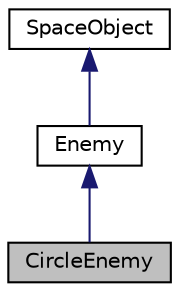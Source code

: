digraph "CircleEnemy"
{
  edge [fontname="Helvetica",fontsize="10",labelfontname="Helvetica",labelfontsize="10"];
  node [fontname="Helvetica",fontsize="10",shape=record];
  Node0 [label="CircleEnemy",height=0.2,width=0.4,color="black", fillcolor="grey75", style="filled", fontcolor="black"];
  Node1 -> Node0 [dir="back",color="midnightblue",fontsize="10",style="solid",fontname="Helvetica"];
  Node1 [label="Enemy",height=0.2,width=0.4,color="black", fillcolor="white", style="filled",URL="$class_enemy.html"];
  Node2 -> Node1 [dir="back",color="midnightblue",fontsize="10",style="solid",fontname="Helvetica"];
  Node2 [label="SpaceObject",height=0.2,width=0.4,color="black", fillcolor="white", style="filled",URL="$class_space_object.html"];
}
